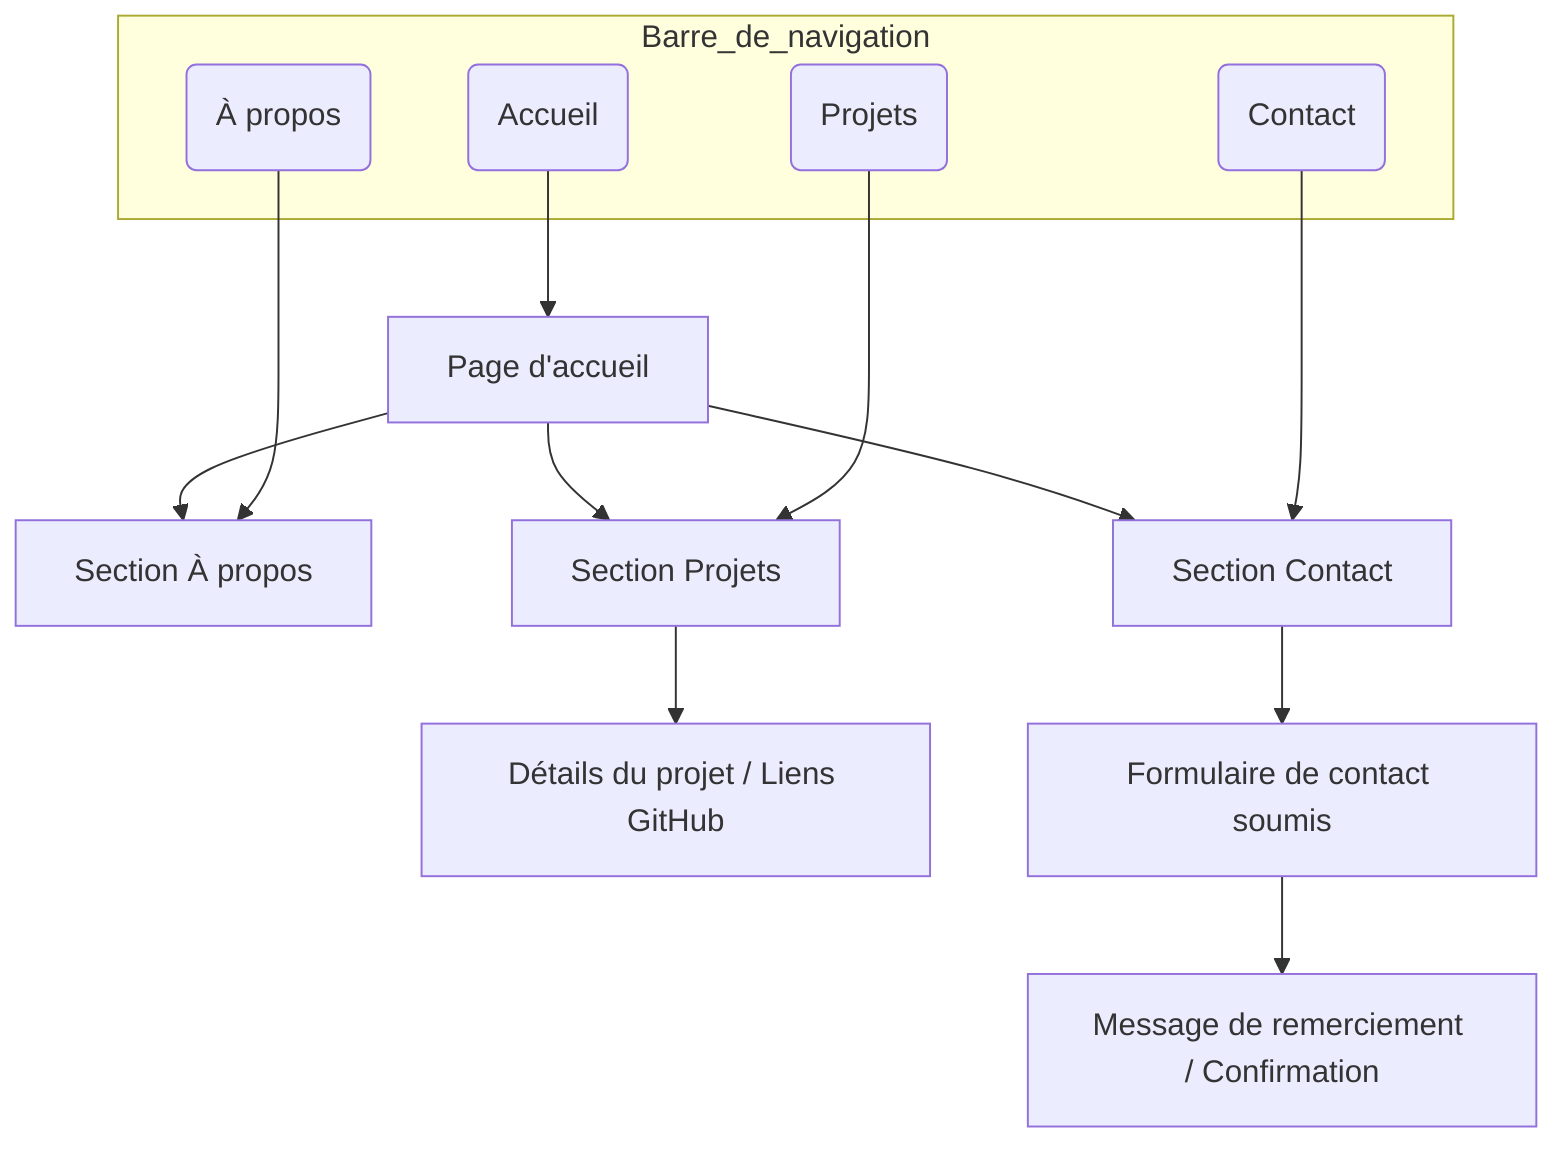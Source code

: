 graph TD

    A[Page d'accueil] --> B[Section À propos]
    A --> C[Section Projets]
    A --> D[Section Contact]

    C --> E[Détails du projet / Liens GitHub]
    D --> F[Formulaire de contact soumis]
    F --> G[Message de remerciement / Confirmation]

    %% Liens de la barre de navigation
    subgraph Barre_de_navigation
        N1(Accueil)
        N2(À propos)
        N3(Projets)
        N4(Contact)
    end

    N1 --> A
    N2 --> B
    N3 --> C
    N4 --> D